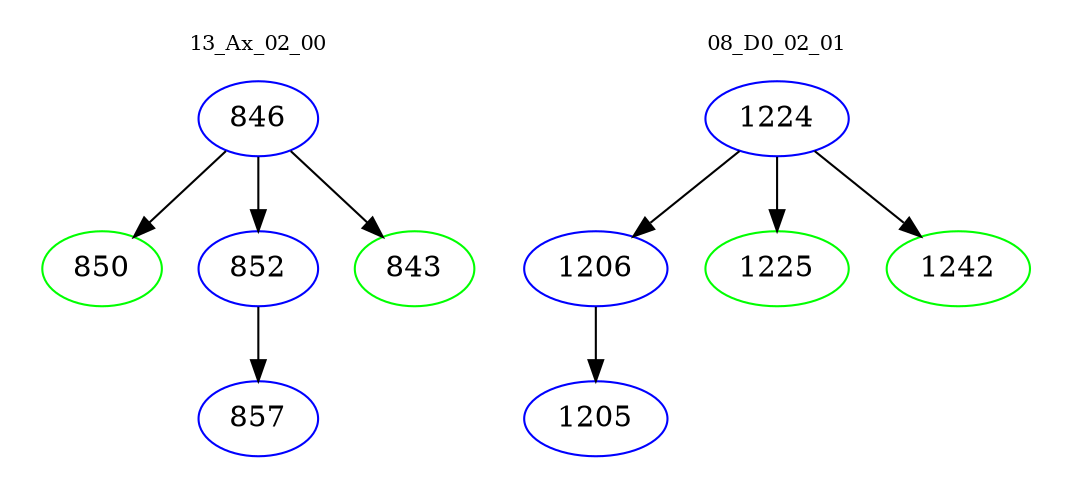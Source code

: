 digraph{
subgraph cluster_0 {
color = white
label = "13_Ax_02_00";
fontsize=10;
T0_846 [label="846", color="blue"]
T0_846 -> T0_850 [color="black"]
T0_850 [label="850", color="green"]
T0_846 -> T0_852 [color="black"]
T0_852 [label="852", color="blue"]
T0_852 -> T0_857 [color="black"]
T0_857 [label="857", color="blue"]
T0_846 -> T0_843 [color="black"]
T0_843 [label="843", color="green"]
}
subgraph cluster_1 {
color = white
label = "08_D0_02_01";
fontsize=10;
T1_1224 [label="1224", color="blue"]
T1_1224 -> T1_1206 [color="black"]
T1_1206 [label="1206", color="blue"]
T1_1206 -> T1_1205 [color="black"]
T1_1205 [label="1205", color="blue"]
T1_1224 -> T1_1225 [color="black"]
T1_1225 [label="1225", color="green"]
T1_1224 -> T1_1242 [color="black"]
T1_1242 [label="1242", color="green"]
}
}
